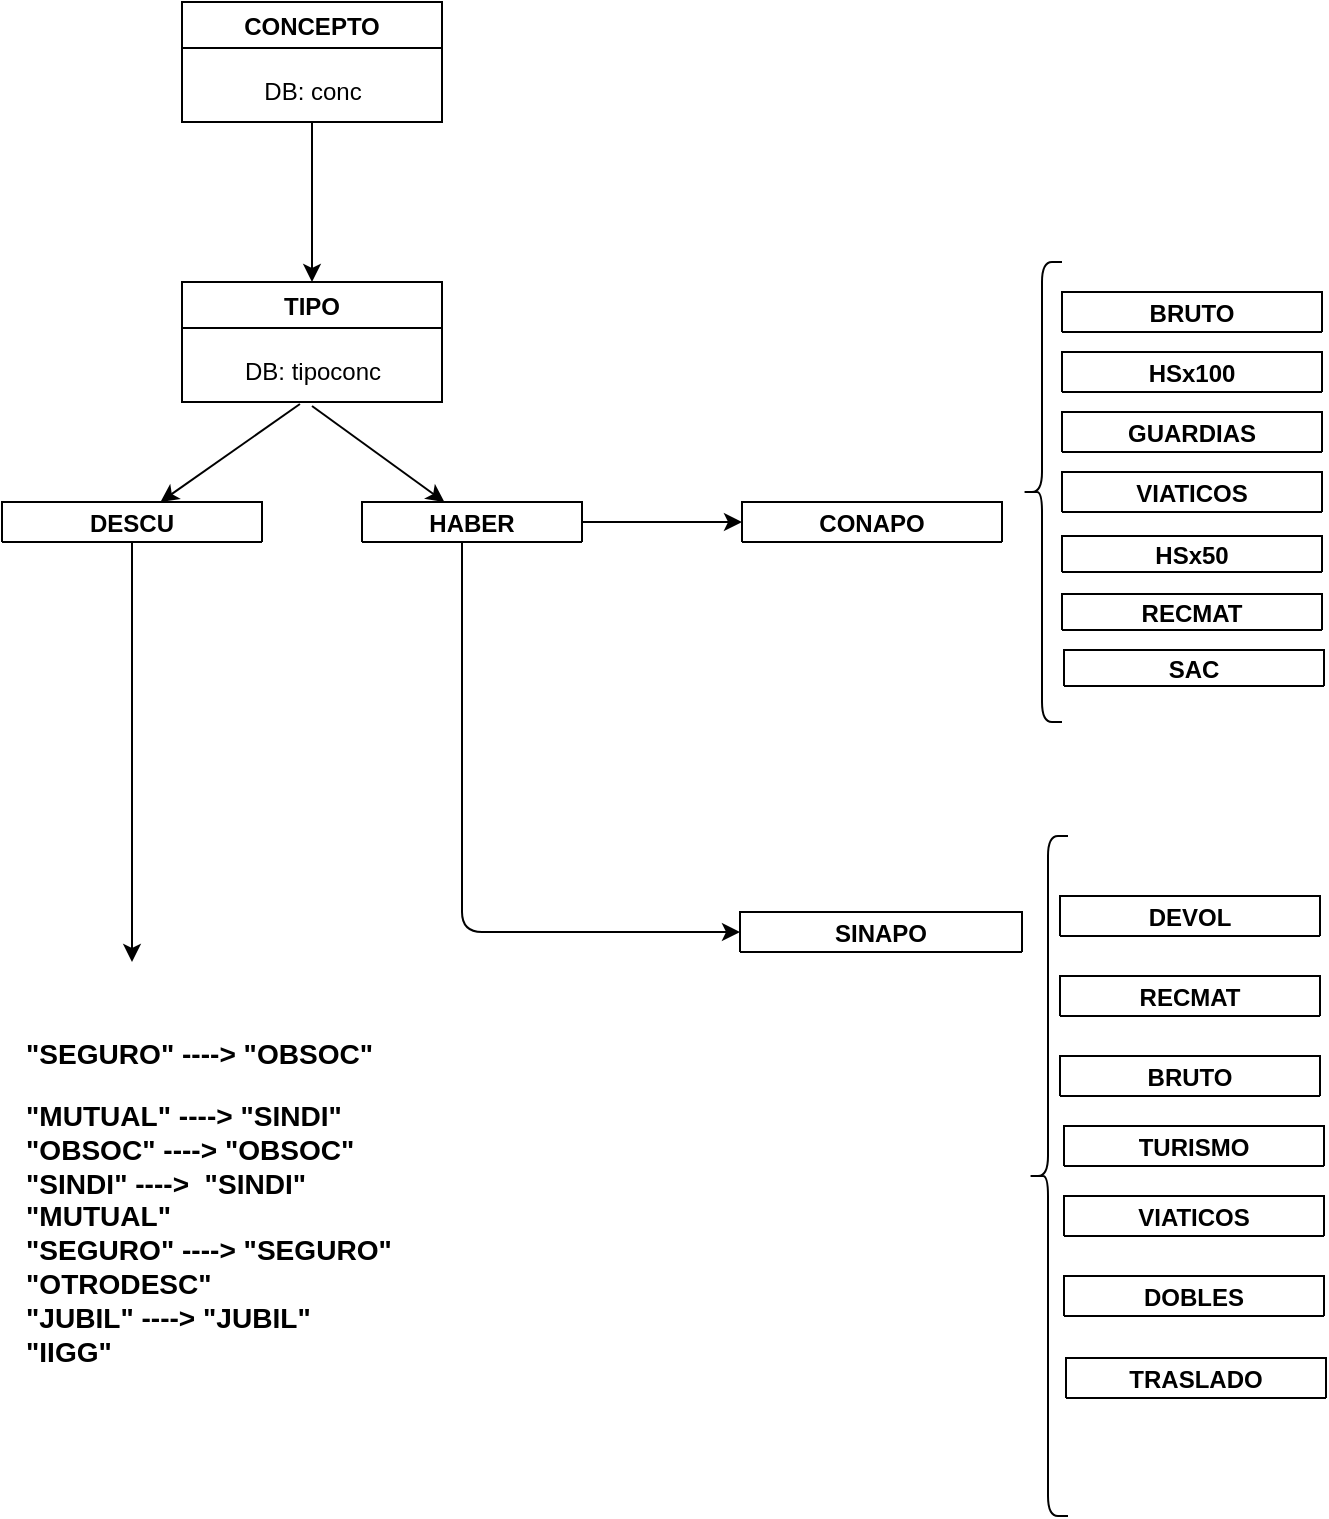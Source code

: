 <mxfile>
    <diagram id="mSuQOEA9s3j7dpBqTsX2" name="Page-1">
        <mxGraphModel dx="772" dy="559" grid="1" gridSize="10" guides="1" tooltips="1" connect="1" arrows="1" fold="1" page="1" pageScale="1" pageWidth="850" pageHeight="1100" math="0" shadow="0">
            <root>
                <mxCell id="0"/>
                <mxCell id="1" parent="0"/>
                <mxCell id="3" value="CONCEPTO" style="swimlane;" parent="1" vertex="1">
                    <mxGeometry x="120" y="170" width="130" height="60" as="geometry"/>
                </mxCell>
                <mxCell id="4" value="DB: conc" style="text;html=1;align=center;verticalAlign=middle;resizable=0;points=[];autosize=1;strokeColor=none;fillColor=none;" parent="3" vertex="1">
                    <mxGeometry x="30" y="30" width="70" height="30" as="geometry"/>
                </mxCell>
                <mxCell id="18" style="edgeStyle=none;html=1;exitX=0.5;exitY=1.067;exitDx=0;exitDy=0;exitPerimeter=0;" parent="1" source="6" target="10" edge="1">
                    <mxGeometry relative="1" as="geometry"/>
                </mxCell>
                <mxCell id="20" style="edgeStyle=none;html=1;exitX=0.433;exitY=1.033;exitDx=0;exitDy=0;exitPerimeter=0;" parent="1" source="6" target="8" edge="1">
                    <mxGeometry relative="1" as="geometry"/>
                </mxCell>
                <mxCell id="5" value="TIPO" style="swimlane;" parent="1" vertex="1">
                    <mxGeometry x="120" y="310" width="130" height="60" as="geometry"/>
                </mxCell>
                <mxCell id="6" value="DB: tipoconc" style="text;html=1;align=center;verticalAlign=middle;resizable=0;points=[];autosize=1;strokeColor=none;fillColor=none;" parent="5" vertex="1">
                    <mxGeometry x="20" y="30" width="90" height="30" as="geometry"/>
                </mxCell>
                <mxCell id="7" style="edgeStyle=none;html=1;entryX=0.5;entryY=0;entryDx=0;entryDy=0;" parent="1" source="4" target="5" edge="1">
                    <mxGeometry relative="1" as="geometry"/>
                </mxCell>
                <mxCell id="56" style="edgeStyle=none;html=1;" edge="1" parent="1" source="8">
                    <mxGeometry relative="1" as="geometry">
                        <mxPoint x="95.0" y="650.0" as="targetPoint"/>
                    </mxGeometry>
                </mxCell>
                <mxCell id="8" value="DESCU" style="swimlane;" parent="1" vertex="1">
                    <mxGeometry x="30" y="420" width="130" height="20" as="geometry"/>
                </mxCell>
                <mxCell id="16" style="edgeStyle=none;html=1;exitX=1;exitY=0.5;exitDx=0;exitDy=0;entryX=0;entryY=0.5;entryDx=0;entryDy=0;" parent="1" source="10" target="13" edge="1">
                    <mxGeometry relative="1" as="geometry">
                        <mxPoint x="390" y="430" as="targetPoint"/>
                    </mxGeometry>
                </mxCell>
                <mxCell id="17" style="edgeStyle=none;html=1;entryX=0;entryY=0.5;entryDx=0;entryDy=0;" parent="1" target="12" edge="1">
                    <mxGeometry relative="1" as="geometry">
                        <mxPoint x="260" y="440" as="sourcePoint"/>
                        <Array as="points">
                            <mxPoint x="260" y="635"/>
                        </Array>
                    </mxGeometry>
                </mxCell>
                <mxCell id="10" value="HABER" style="swimlane;" parent="1" vertex="1">
                    <mxGeometry x="210" y="420" width="110" height="20" as="geometry"/>
                </mxCell>
                <mxCell id="12" value="SINAPO" style="swimlane;" parent="1" vertex="1">
                    <mxGeometry x="399" y="625" width="141" height="20" as="geometry"/>
                </mxCell>
                <mxCell id="13" value="CONAPO" style="swimlane;startSize=20;" parent="1" vertex="1">
                    <mxGeometry x="400" y="420" width="130" height="20" as="geometry"/>
                </mxCell>
                <mxCell id="21" value="TURISMO" style="swimlane;startSize=20;" parent="1" vertex="1">
                    <mxGeometry x="561" y="732" width="130" height="20" as="geometry"/>
                </mxCell>
                <mxCell id="22" value="VIATICOS" style="swimlane;startSize=23;" parent="1" vertex="1">
                    <mxGeometry x="561" y="767" width="130" height="20" as="geometry"/>
                </mxCell>
                <mxCell id="23" value="HSx100" style="swimlane;" parent="1" vertex="1">
                    <mxGeometry x="560" y="345" width="130" height="20" as="geometry"/>
                </mxCell>
                <mxCell id="24" value="HSx50" style="swimlane;" parent="1" vertex="1">
                    <mxGeometry x="560" y="437" width="130" height="18" as="geometry"/>
                </mxCell>
                <mxCell id="25" value="BRUTO" style="swimlane;startSize=23;" parent="1" vertex="1">
                    <mxGeometry x="559" y="697" width="130" height="20" as="geometry"/>
                </mxCell>
                <mxCell id="28" value="DEVOL" style="swimlane;startSize=23;" parent="1" vertex="1">
                    <mxGeometry x="559" y="617" width="130" height="20" as="geometry"/>
                </mxCell>
                <mxCell id="30" value="RECMAT" style="swimlane;startSize=23;" parent="1" vertex="1">
                    <mxGeometry x="559" y="657" width="130" height="20" as="geometry"/>
                </mxCell>
                <mxCell id="36" value="" style="shape=curlyBracket;whiteSpace=wrap;html=1;rounded=1;labelPosition=left;verticalLabelPosition=middle;align=right;verticalAlign=middle;" vertex="1" parent="1">
                    <mxGeometry x="543" y="587" width="20" height="340" as="geometry"/>
                </mxCell>
                <mxCell id="32" value="DOBLES" style="swimlane;startSize=23;" parent="1" vertex="1">
                    <mxGeometry x="561" y="807" width="130" height="20" as="geometry"/>
                </mxCell>
                <mxCell id="31" value="GUARDIAS" style="swimlane;startSize=23;" parent="1" vertex="1">
                    <mxGeometry x="560" y="375" width="130" height="20" as="geometry"/>
                </mxCell>
                <mxCell id="42" value="TRASLADO" style="swimlane;startSize=23;" vertex="1" parent="1">
                    <mxGeometry x="562" y="848" width="130" height="20" as="geometry"/>
                </mxCell>
                <mxCell id="44" value="" style="shape=curlyBracket;whiteSpace=wrap;html=1;rounded=1;labelPosition=left;verticalLabelPosition=middle;align=right;verticalAlign=middle;" vertex="1" parent="1">
                    <mxGeometry x="540" y="300" width="20" height="230" as="geometry"/>
                </mxCell>
                <mxCell id="45" value="BRUTO" style="swimlane;startSize=23;" vertex="1" parent="1">
                    <mxGeometry x="560" y="315" width="130" height="20" as="geometry"/>
                </mxCell>
                <mxCell id="47" value="VIATICOS" style="swimlane;startSize=23;" vertex="1" parent="1">
                    <mxGeometry x="560" y="405" width="130" height="20" as="geometry"/>
                </mxCell>
                <mxCell id="50" value="RECMAT" style="swimlane;" vertex="1" parent="1">
                    <mxGeometry x="560" y="466" width="130" height="18" as="geometry"/>
                </mxCell>
                <mxCell id="51" value="SAC" style="swimlane;" vertex="1" parent="1">
                    <mxGeometry x="561" y="494" width="130" height="18" as="geometry"/>
                </mxCell>
                <mxCell id="55" value="&lt;p style=&quot;line-height: 140%;&quot;&gt;&lt;/p&gt;&lt;h3&gt;&lt;/h3&gt;&lt;h3&gt;&quot;SEGURO&quot; ----&amp;gt; &quot;OBSOC&quot;&lt;/h3&gt;&lt;h3&gt;&quot;MUTUAL&quot; ----&amp;gt;&amp;nbsp;&quot;SINDI&quot;&lt;br&gt;&quot;OBSOC&quot; ----&amp;gt;&amp;nbsp;&quot;OBSOC&quot;&lt;br&gt;&quot;SINDI&quot; ----&amp;gt;&amp;nbsp;&amp;nbsp;&quot;SINDI&quot;&lt;br&gt;&quot;MUTUAL&quot;&amp;nbsp;&lt;br&gt;&quot;SEGURO&quot; ----&amp;gt;&amp;nbsp;&quot;SEGURO&quot;&lt;br&gt;&quot;OTRODESC&quot;&amp;nbsp;&lt;br&gt;&quot;JUBIL&quot; ----&amp;gt;&amp;nbsp;&quot;JUBIL&quot;&lt;br&gt;&quot;IIGG&quot;&amp;nbsp;&lt;/h3&gt;&lt;p&gt;&lt;/p&gt;" style="text;whiteSpace=wrap;html=1;perimeterSpacing=4;strokeWidth=2;" vertex="1" parent="1">
                    <mxGeometry x="40" y="667" width="250" height="213" as="geometry"/>
                </mxCell>
            </root>
        </mxGraphModel>
    </diagram>
</mxfile>